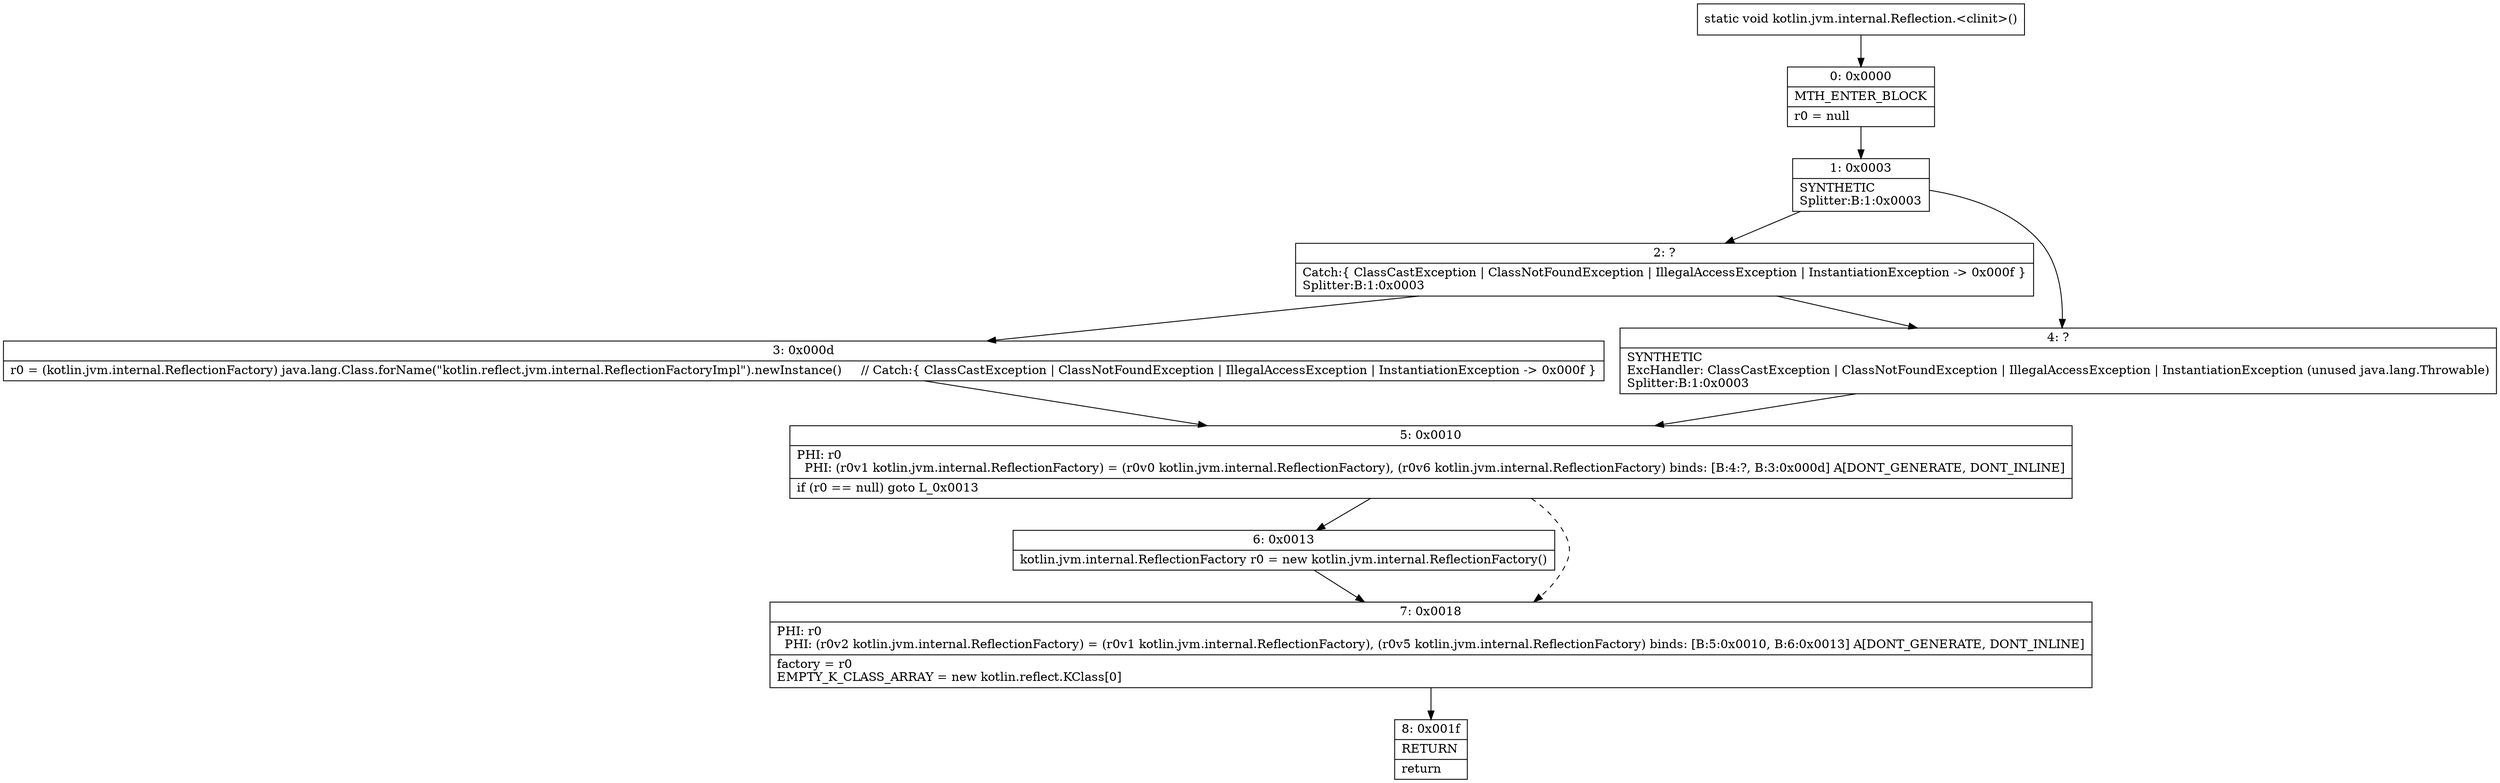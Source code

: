 digraph "CFG forkotlin.jvm.internal.Reflection.\<clinit\>()V" {
Node_0 [shape=record,label="{0\:\ 0x0000|MTH_ENTER_BLOCK\l|r0 = null\l}"];
Node_1 [shape=record,label="{1\:\ 0x0003|SYNTHETIC\lSplitter:B:1:0x0003\l}"];
Node_2 [shape=record,label="{2\:\ ?|Catch:\{ ClassCastException \| ClassNotFoundException \| IllegalAccessException \| InstantiationException \-\> 0x000f \}\lSplitter:B:1:0x0003\l}"];
Node_3 [shape=record,label="{3\:\ 0x000d|r0 = (kotlin.jvm.internal.ReflectionFactory) java.lang.Class.forName(\"kotlin.reflect.jvm.internal.ReflectionFactoryImpl\").newInstance()     \/\/ Catch:\{ ClassCastException \| ClassNotFoundException \| IllegalAccessException \| InstantiationException \-\> 0x000f \}\l}"];
Node_4 [shape=record,label="{4\:\ ?|SYNTHETIC\lExcHandler: ClassCastException \| ClassNotFoundException \| IllegalAccessException \| InstantiationException (unused java.lang.Throwable)\lSplitter:B:1:0x0003\l}"];
Node_5 [shape=record,label="{5\:\ 0x0010|PHI: r0 \l  PHI: (r0v1 kotlin.jvm.internal.ReflectionFactory) = (r0v0 kotlin.jvm.internal.ReflectionFactory), (r0v6 kotlin.jvm.internal.ReflectionFactory) binds: [B:4:?, B:3:0x000d] A[DONT_GENERATE, DONT_INLINE]\l|if (r0 == null) goto L_0x0013\l}"];
Node_6 [shape=record,label="{6\:\ 0x0013|kotlin.jvm.internal.ReflectionFactory r0 = new kotlin.jvm.internal.ReflectionFactory()\l}"];
Node_7 [shape=record,label="{7\:\ 0x0018|PHI: r0 \l  PHI: (r0v2 kotlin.jvm.internal.ReflectionFactory) = (r0v1 kotlin.jvm.internal.ReflectionFactory), (r0v5 kotlin.jvm.internal.ReflectionFactory) binds: [B:5:0x0010, B:6:0x0013] A[DONT_GENERATE, DONT_INLINE]\l|factory = r0\lEMPTY_K_CLASS_ARRAY = new kotlin.reflect.KClass[0]\l}"];
Node_8 [shape=record,label="{8\:\ 0x001f|RETURN\l|return\l}"];
MethodNode[shape=record,label="{static void kotlin.jvm.internal.Reflection.\<clinit\>() }"];
MethodNode -> Node_0;
Node_0 -> Node_1;
Node_1 -> Node_2;
Node_1 -> Node_4;
Node_2 -> Node_3;
Node_2 -> Node_4;
Node_3 -> Node_5;
Node_4 -> Node_5;
Node_5 -> Node_6;
Node_5 -> Node_7[style=dashed];
Node_6 -> Node_7;
Node_7 -> Node_8;
}

